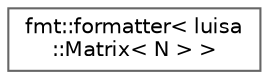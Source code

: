 digraph "类继承关系图"
{
 // LATEX_PDF_SIZE
  bgcolor="transparent";
  edge [fontname=Helvetica,fontsize=10,labelfontname=Helvetica,labelfontsize=10];
  node [fontname=Helvetica,fontsize=10,shape=box,height=0.2,width=0.4];
  rankdir="LR";
  Node0 [id="Node000000",label="fmt::formatter\< luisa\l::Matrix\< N \> \>",height=0.2,width=0.4,color="grey40", fillcolor="white", style="filled",URL="$structfmt_1_1formatter_3_01luisa_1_1_matrix_3_01_n_01_4_01_4.html",tooltip=" "];
}
